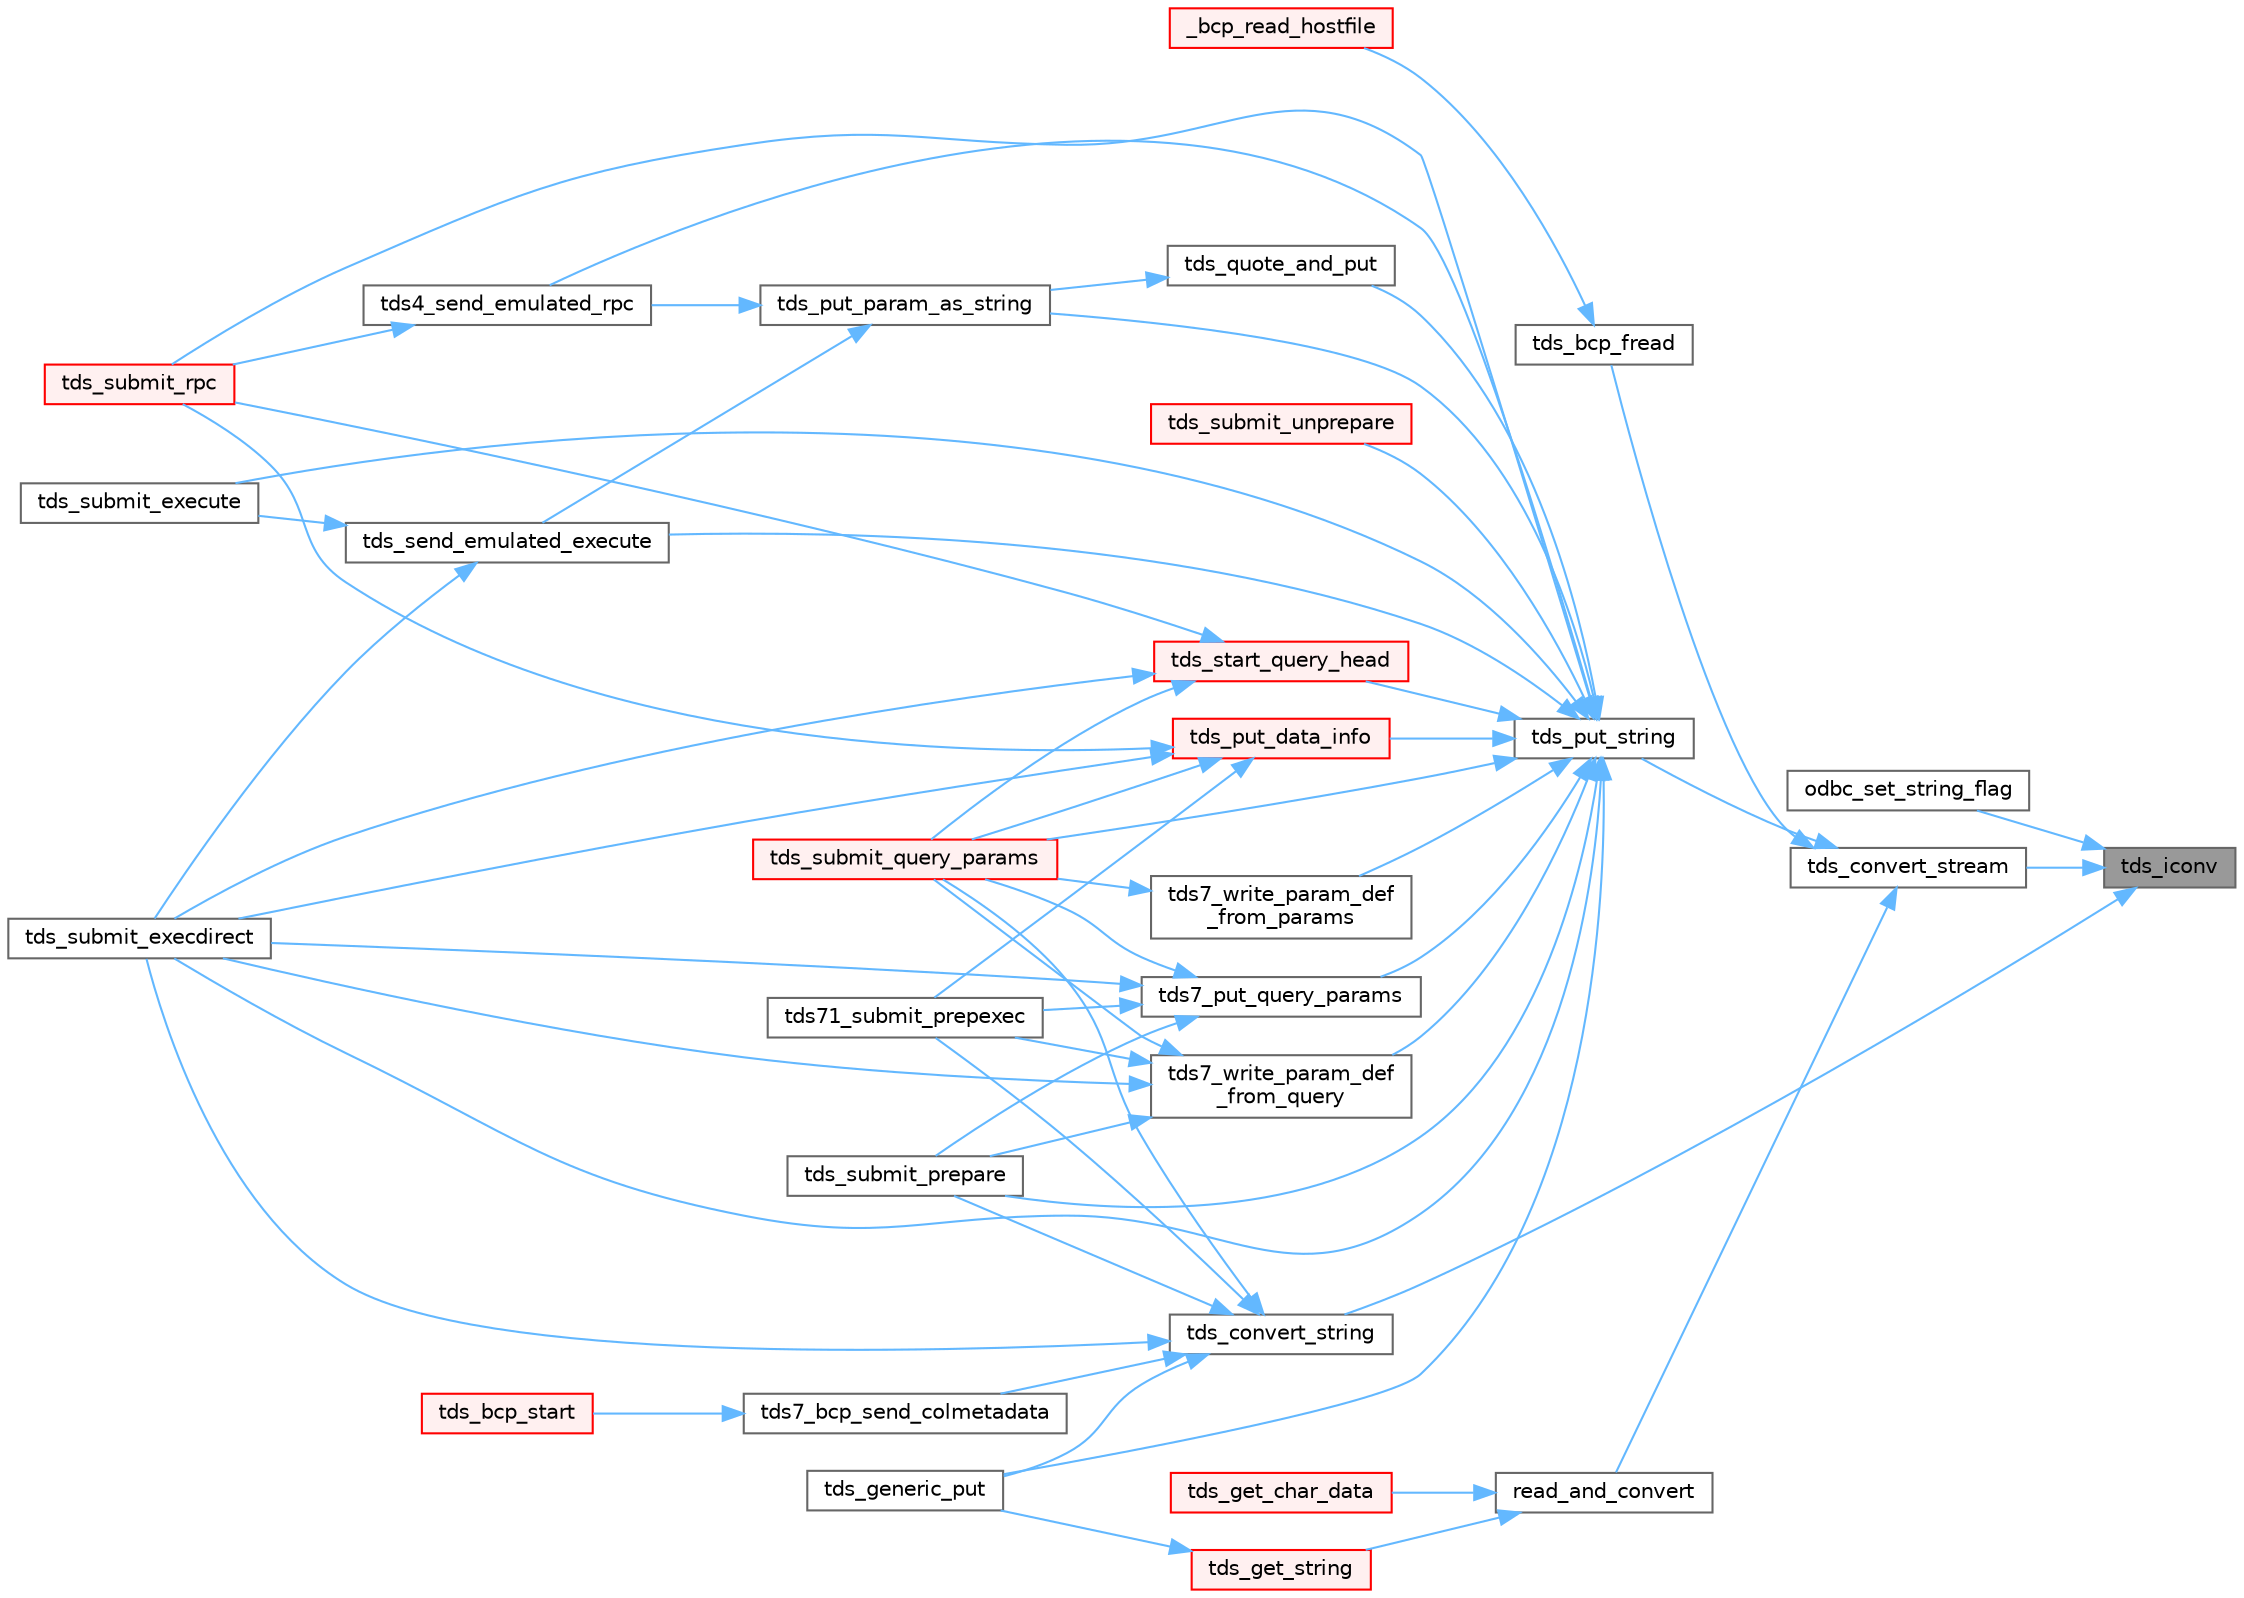digraph "tds_iconv"
{
 // LATEX_PDF_SIZE
  bgcolor="transparent";
  edge [fontname=Helvetica,fontsize=10,labelfontname=Helvetica,labelfontsize=10];
  node [fontname=Helvetica,fontsize=10,shape=box,height=0.2,width=0.4];
  rankdir="RL";
  Node1 [id="Node000001",label="tds_iconv",height=0.2,width=0.4,color="gray40", fillcolor="grey60", style="filled", fontcolor="black",tooltip="Wrapper around iconv(3)."];
  Node1 -> Node2 [id="edge1_Node000001_Node000002",dir="back",color="steelblue1",style="solid",tooltip=" "];
  Node2 [id="Node000002",label="odbc_set_string_flag",height=0.2,width=0.4,color="grey40", fillcolor="white", style="filled",URL="$a00572.html#gadba4490bf3183799a70c9e2f44fab331",tooltip="Copy a string to client setting size according to ODBC convenction."];
  Node1 -> Node3 [id="edge2_Node000001_Node000003",dir="back",color="steelblue1",style="solid",tooltip=" "];
  Node3 [id="Node000003",label="tds_convert_stream",height=0.2,width=0.4,color="grey40", fillcolor="white", style="filled",URL="$a01467.html#a9d8eb43a81ff58ab423dce0ce95b9564",tooltip="Reads and writes from a stream converting characters."];
  Node3 -> Node4 [id="edge3_Node000003_Node000004",dir="back",color="steelblue1",style="solid",tooltip=" "];
  Node4 [id="Node000004",label="read_and_convert",height=0.2,width=0.4,color="grey40", fillcolor="white", style="filled",URL="$a00579.html#ga676c4dee6522815b16fdc8e448e43590",tooltip="For UTF-8 and similar, tds_iconv() may encounter a partial sequence when the chunk boundary is not al..."];
  Node4 -> Node5 [id="edge4_Node000004_Node000005",dir="back",color="steelblue1",style="solid",tooltip=" "];
  Node5 [id="Node000005",label="tds_get_char_data",height=0.2,width=0.4,color="red", fillcolor="#FFF0F0", style="filled",URL="$a00579.html#ga8d214089b6e97fc0da5e0be09f216d73",tooltip="Fetch character data the wire."];
  Node4 -> Node7 [id="edge5_Node000004_Node000007",dir="back",color="steelblue1",style="solid",tooltip=" "];
  Node7 [id="Node000007",label="tds_get_string",height=0.2,width=0.4,color="red", fillcolor="#FFF0F0", style="filled",URL="$a00579.html#ga90f080e6e9448feac15dee1370d66802",tooltip="Fetch a string from the wire."];
  Node7 -> Node62 [id="edge6_Node000007_Node000062",dir="back",color="steelblue1",style="solid",tooltip=" "];
  Node62 [id="Node000062",label="tds_generic_put",height=0.2,width=0.4,color="grey40", fillcolor="white", style="filled",URL="$a00260.html#a84e17808683ba2dd956e811a42e23176",tooltip="Write data to wire."];
  Node3 -> Node64 [id="edge7_Node000003_Node000064",dir="back",color="steelblue1",style="solid",tooltip=" "];
  Node64 [id="Node000064",label="tds_bcp_fread",height=0.2,width=0.4,color="grey40", fillcolor="white", style="filled",URL="$a00251.html#a86ac92bd8a3c61a413d27150ec9bc202",tooltip="Read a data file, passing the data through iconv()."];
  Node64 -> Node65 [id="edge8_Node000064_Node000065",dir="back",color="steelblue1",style="solid",tooltip=" "];
  Node65 [id="Node000065",label="_bcp_read_hostfile",height=0.2,width=0.4,color="red", fillcolor="#FFF0F0", style="filled",URL="$a00566.html#ga1b57d952a9d72f375c3296124affa908",tooltip=" "];
  Node3 -> Node66 [id="edge9_Node000003_Node000066",dir="back",color="steelblue1",style="solid",tooltip=" "];
  Node66 [id="Node000066",label="tds_put_string",height=0.2,width=0.4,color="grey40", fillcolor="white", style="filled",URL="$a00579.html#ga1fcaf8d488cc1390f106ce3ad0bf37b4",tooltip="Output a string to wire automatic translate string to unicode if needed."];
  Node66 -> Node67 [id="edge10_Node000066_Node000067",dir="back",color="steelblue1",style="solid",tooltip=" "];
  Node67 [id="Node000067",label="tds4_send_emulated_rpc",height=0.2,width=0.4,color="grey40", fillcolor="white", style="filled",URL="$a00578.html#ga2d0a06c1a30dd2470dc7a788de21b080",tooltip="Send RPC as string query."];
  Node67 -> Node68 [id="edge11_Node000067_Node000068",dir="back",color="steelblue1",style="solid",tooltip=" "];
  Node68 [id="Node000068",label="tds_submit_rpc",height=0.2,width=0.4,color="red", fillcolor="#FFF0F0", style="filled",URL="$a00578.html#ga5f071b94ad7889690762dc85646c74ab",tooltip="Calls a RPC from server."];
  Node66 -> Node70 [id="edge12_Node000066_Node000070",dir="back",color="steelblue1",style="solid",tooltip=" "];
  Node70 [id="Node000070",label="tds7_put_query_params",height=0.2,width=0.4,color="grey40", fillcolor="white", style="filled",URL="$a00578.html#ga6e42b4a1d1d3898229ea2fe4afc2ecec",tooltip="Output params types and query (required by sp_prepare/sp_executesql/sp_prepexec)"];
  Node70 -> Node71 [id="edge13_Node000070_Node000071",dir="back",color="steelblue1",style="solid",tooltip=" "];
  Node71 [id="Node000071",label="tds71_submit_prepexec",height=0.2,width=0.4,color="grey40", fillcolor="white", style="filled",URL="$a00578.html#ga08877c101704bebe4fa57e0849dc272d",tooltip="Creates a temporary stored procedure in the server and execute it."];
  Node70 -> Node72 [id="edge14_Node000070_Node000072",dir="back",color="steelblue1",style="solid",tooltip=" "];
  Node72 [id="Node000072",label="tds_submit_execdirect",height=0.2,width=0.4,color="grey40", fillcolor="white", style="filled",URL="$a00578.html#gae603aed795a4c5bb26ab159a11256996",tooltip="Submit a prepared query with parameters."];
  Node70 -> Node73 [id="edge15_Node000070_Node000073",dir="back",color="steelblue1",style="solid",tooltip=" "];
  Node73 [id="Node000073",label="tds_submit_prepare",height=0.2,width=0.4,color="grey40", fillcolor="white", style="filled",URL="$a00578.html#ga74eb08c3a1c85be8ac9db428842c8b9d",tooltip="Creates a temporary stored procedure in the server."];
  Node70 -> Node74 [id="edge16_Node000070_Node000074",dir="back",color="steelblue1",style="solid",tooltip=" "];
  Node74 [id="Node000074",label="tds_submit_query_params",height=0.2,width=0.4,color="red", fillcolor="#FFF0F0", style="filled",URL="$a00578.html#ga95e0fccedc459a4404f496eec74a369a",tooltip="Sends a language string to the database server for processing."];
  Node66 -> Node80 [id="edge17_Node000066_Node000080",dir="back",color="steelblue1",style="solid",tooltip=" "];
  Node80 [id="Node000080",label="tds7_write_param_def\l_from_params",height=0.2,width=0.4,color="grey40", fillcolor="white", style="filled",URL="$a00578.html#ga6513afd79629f7a928e1d3da9f56dee1",tooltip="Write string with parameters definition, useful for TDS7+."];
  Node80 -> Node74 [id="edge18_Node000080_Node000074",dir="back",color="steelblue1",style="solid",tooltip=" "];
  Node66 -> Node81 [id="edge19_Node000066_Node000081",dir="back",color="steelblue1",style="solid",tooltip=" "];
  Node81 [id="Node000081",label="tds7_write_param_def\l_from_query",height=0.2,width=0.4,color="grey40", fillcolor="white", style="filled",URL="$a00578.html#ga24345856c16b15aa3e84459c2f551320",tooltip="Write string with parameters definition, useful for TDS7+."];
  Node81 -> Node71 [id="edge20_Node000081_Node000071",dir="back",color="steelblue1",style="solid",tooltip=" "];
  Node81 -> Node72 [id="edge21_Node000081_Node000072",dir="back",color="steelblue1",style="solid",tooltip=" "];
  Node81 -> Node73 [id="edge22_Node000081_Node000073",dir="back",color="steelblue1",style="solid",tooltip=" "];
  Node81 -> Node74 [id="edge23_Node000081_Node000074",dir="back",color="steelblue1",style="solid",tooltip=" "];
  Node66 -> Node62 [id="edge24_Node000066_Node000062",dir="back",color="steelblue1",style="solid",tooltip=" "];
  Node66 -> Node82 [id="edge25_Node000066_Node000082",dir="back",color="steelblue1",style="solid",tooltip=" "];
  Node82 [id="Node000082",label="tds_put_data_info",height=0.2,width=0.4,color="red", fillcolor="#FFF0F0", style="filled",URL="$a00578.html#gafd74652c4722ddce4d642cc4209449d4",tooltip="Put data information to wire."];
  Node82 -> Node71 [id="edge26_Node000082_Node000071",dir="back",color="steelblue1",style="solid",tooltip=" "];
  Node82 -> Node72 [id="edge27_Node000082_Node000072",dir="back",color="steelblue1",style="solid",tooltip=" "];
  Node82 -> Node74 [id="edge28_Node000082_Node000074",dir="back",color="steelblue1",style="solid",tooltip=" "];
  Node82 -> Node68 [id="edge29_Node000082_Node000068",dir="back",color="steelblue1",style="solid",tooltip=" "];
  Node66 -> Node86 [id="edge30_Node000066_Node000086",dir="back",color="steelblue1",style="solid",tooltip=" "];
  Node86 [id="Node000086",label="tds_put_param_as_string",height=0.2,width=0.4,color="grey40", fillcolor="white", style="filled",URL="$a00578.html#ga0e2e7230c425e925402d7856ff5b4b18",tooltip="Send a parameter to server."];
  Node86 -> Node67 [id="edge31_Node000086_Node000067",dir="back",color="steelblue1",style="solid",tooltip=" "];
  Node86 -> Node87 [id="edge32_Node000086_Node000087",dir="back",color="steelblue1",style="solid",tooltip=" "];
  Node87 [id="Node000087",label="tds_send_emulated_execute",height=0.2,width=0.4,color="grey40", fillcolor="white", style="filled",URL="$a00578.html#ga02c6ce3ff96369603a6ee4efee64caae",tooltip="Emulate prepared execute traslating to a normal language."];
  Node87 -> Node72 [id="edge33_Node000087_Node000072",dir="back",color="steelblue1",style="solid",tooltip=" "];
  Node87 -> Node84 [id="edge34_Node000087_Node000084",dir="back",color="steelblue1",style="solid",tooltip=" "];
  Node84 [id="Node000084",label="tds_submit_execute",height=0.2,width=0.4,color="grey40", fillcolor="white", style="filled",URL="$a00578.html#ga3e7b4793c6f799fbc6c174f673bb5b32",tooltip="Sends a previously prepared dynamic statement to the server."];
  Node66 -> Node88 [id="edge35_Node000066_Node000088",dir="back",color="steelblue1",style="solid",tooltip=" "];
  Node88 [id="Node000088",label="tds_quote_and_put",height=0.2,width=0.4,color="grey40", fillcolor="white", style="filled",URL="$a00578.html#ga26b26296d060dca75f6a43e9ac41e58d",tooltip="Send a string to server while quoting it."];
  Node88 -> Node86 [id="edge36_Node000088_Node000086",dir="back",color="steelblue1",style="solid",tooltip=" "];
  Node66 -> Node87 [id="edge37_Node000066_Node000087",dir="back",color="steelblue1",style="solid",tooltip=" "];
  Node66 -> Node89 [id="edge38_Node000066_Node000089",dir="back",color="steelblue1",style="solid",tooltip=" "];
  Node89 [id="Node000089",label="tds_start_query_head",height=0.2,width=0.4,color="red", fillcolor="#FFF0F0", style="filled",URL="$a00578.html#ga9ad2e6defce530a8778791cce0166ccd",tooltip="Start query packet of a given type."];
  Node89 -> Node72 [id="edge39_Node000089_Node000072",dir="back",color="steelblue1",style="solid",tooltip=" "];
  Node89 -> Node74 [id="edge40_Node000089_Node000074",dir="back",color="steelblue1",style="solid",tooltip=" "];
  Node89 -> Node68 [id="edge41_Node000089_Node000068",dir="back",color="steelblue1",style="solid",tooltip=" "];
  Node66 -> Node72 [id="edge42_Node000066_Node000072",dir="back",color="steelblue1",style="solid",tooltip=" "];
  Node66 -> Node84 [id="edge43_Node000066_Node000084",dir="back",color="steelblue1",style="solid",tooltip=" "];
  Node66 -> Node73 [id="edge44_Node000066_Node000073",dir="back",color="steelblue1",style="solid",tooltip=" "];
  Node66 -> Node74 [id="edge45_Node000066_Node000074",dir="back",color="steelblue1",style="solid",tooltip=" "];
  Node66 -> Node68 [id="edge46_Node000066_Node000068",dir="back",color="steelblue1",style="solid",tooltip=" "];
  Node66 -> Node91 [id="edge47_Node000066_Node000091",dir="back",color="steelblue1",style="solid",tooltip=" "];
  Node91 [id="Node000091",label="tds_submit_unprepare",height=0.2,width=0.4,color="red", fillcolor="#FFF0F0", style="filled",URL="$a00578.html#gaf573d8d4d2660c8c27770573fca05ff5",tooltip="Send a unprepare request for a prepared query."];
  Node1 -> Node92 [id="edge48_Node000001_Node000092",dir="back",color="steelblue1",style="solid",tooltip=" "];
  Node92 [id="Node000092",label="tds_convert_string",height=0.2,width=0.4,color="grey40", fillcolor="white", style="filled",URL="$a00578.html#gad5b76c688898b86984d09628f030d01c",tooltip="Convert a string in an allocated buffer."];
  Node92 -> Node71 [id="edge49_Node000092_Node000071",dir="back",color="steelblue1",style="solid",tooltip=" "];
  Node92 -> Node93 [id="edge50_Node000092_Node000093",dir="back",color="steelblue1",style="solid",tooltip=" "];
  Node93 [id="Node000093",label="tds7_bcp_send_colmetadata",height=0.2,width=0.4,color="grey40", fillcolor="white", style="filled",URL="$a00251.html#a4daaa551e54dbd978650e2eef89e09ff",tooltip="Send BCP metadata to server."];
  Node93 -> Node38 [id="edge51_Node000093_Node000038",dir="back",color="steelblue1",style="solid",tooltip=" "];
  Node38 [id="Node000038",label="tds_bcp_start",height=0.2,width=0.4,color="red", fillcolor="#FFF0F0", style="filled",URL="$a00251.html#a8208eef2a3974ae1f0cf3c8c8ab011ce",tooltip="Start sending BCP data to server."];
  Node92 -> Node62 [id="edge52_Node000092_Node000062",dir="back",color="steelblue1",style="solid",tooltip=" "];
  Node92 -> Node72 [id="edge53_Node000092_Node000072",dir="back",color="steelblue1",style="solid",tooltip=" "];
  Node92 -> Node73 [id="edge54_Node000092_Node000073",dir="back",color="steelblue1",style="solid",tooltip=" "];
  Node92 -> Node74 [id="edge55_Node000092_Node000074",dir="back",color="steelblue1",style="solid",tooltip=" "];
}
